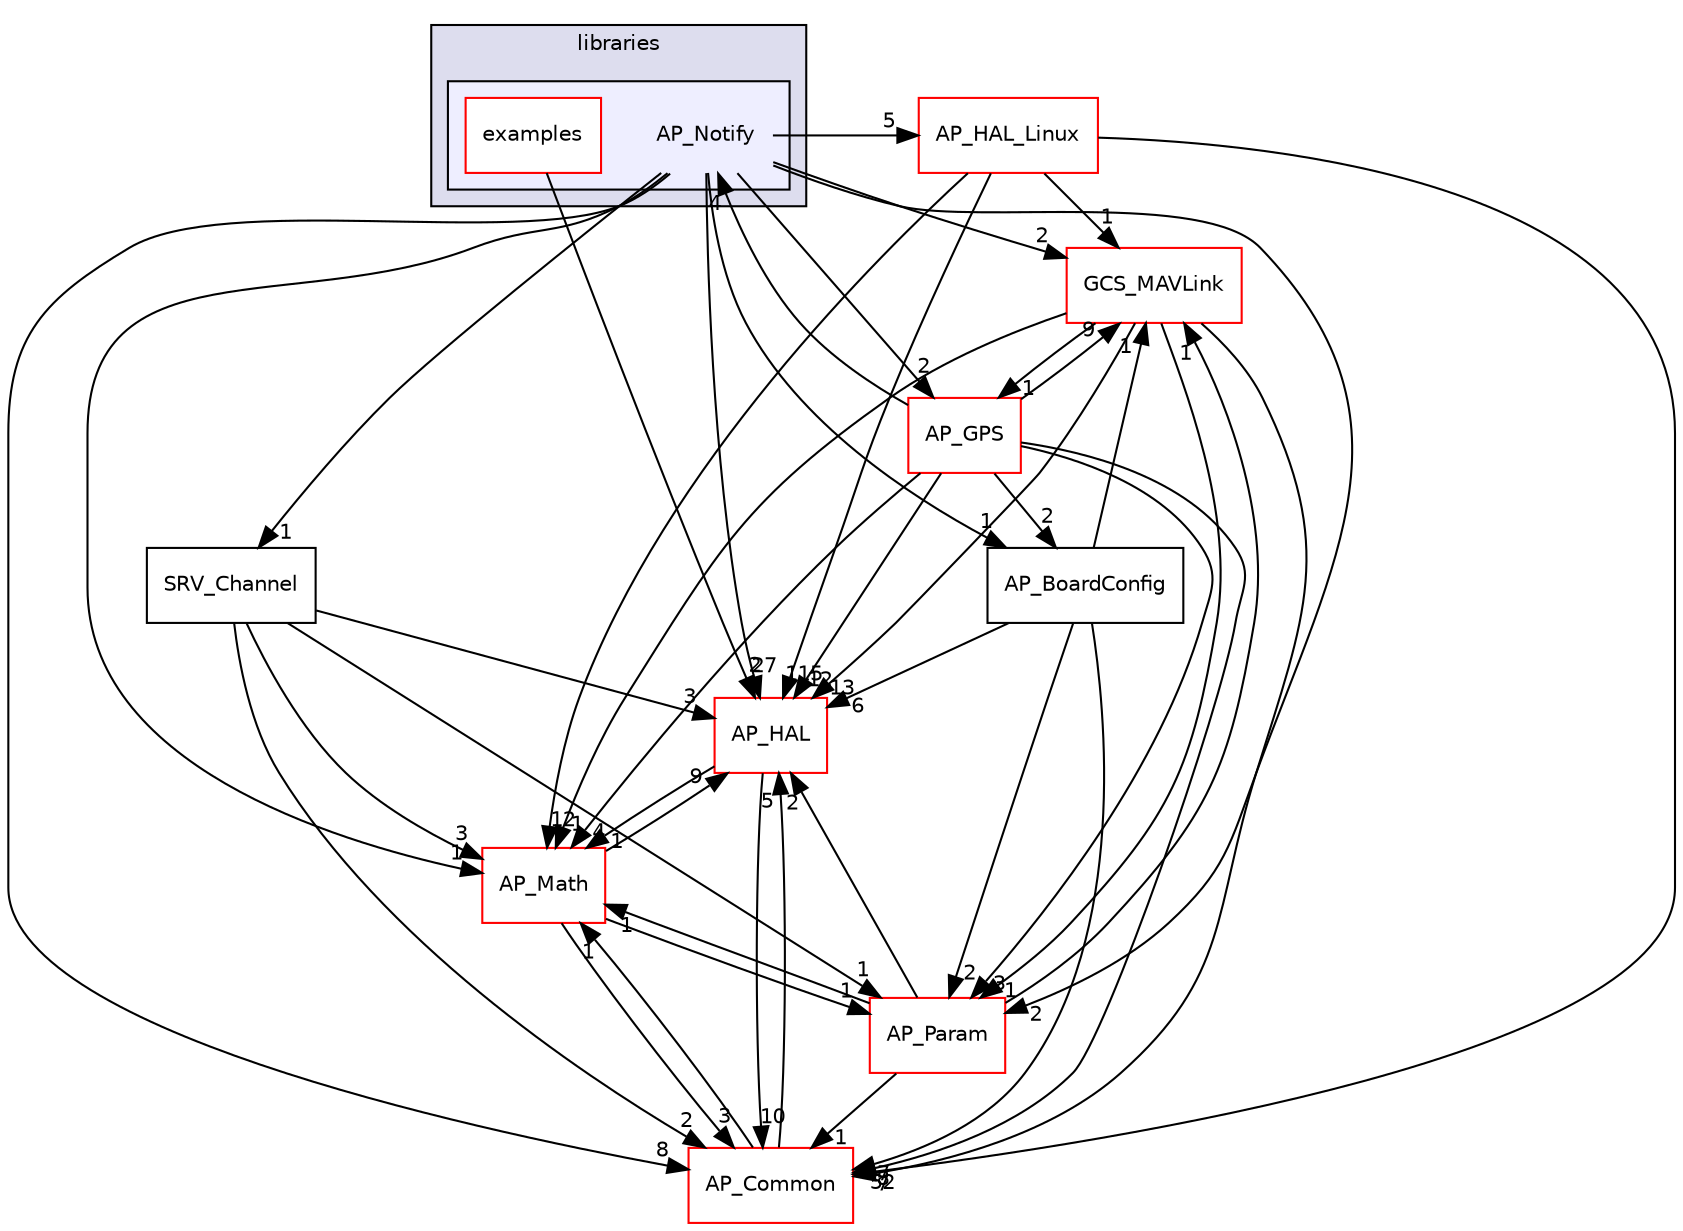 digraph "libraries/AP_Notify" {
  compound=true
  node [ fontsize="10", fontname="Helvetica"];
  edge [ labelfontsize="10", labelfontname="Helvetica"];
  subgraph clusterdir_bc0718b08fb2015b8e59c47b2805f60c {
    graph [ bgcolor="#ddddee", pencolor="black", label="libraries" fontname="Helvetica", fontsize="10", URL="dir_bc0718b08fb2015b8e59c47b2805f60c.html"]
  subgraph clusterdir_e79ddc13cd2b4faf04987f849586d280 {
    graph [ bgcolor="#eeeeff", pencolor="black", label="" URL="dir_e79ddc13cd2b4faf04987f849586d280.html"];
    dir_e79ddc13cd2b4faf04987f849586d280 [shape=plaintext label="AP_Notify"];
    dir_69d98d96a1c69ed2a5b642d4a11027ea [shape=box label="examples" color="red" fillcolor="white" style="filled" URL="dir_69d98d96a1c69ed2a5b642d4a11027ea.html"];
  }
  }
  dir_8368ee2f250655722bce4ae7bccd6615 [shape=box label="AP_HAL_Linux" fillcolor="white" style="filled" color="red" URL="dir_8368ee2f250655722bce4ae7bccd6615.html"];
  dir_be870cb78c6e1bc08f9e4388e1828b4d [shape=box label="GCS_MAVLink" fillcolor="white" style="filled" color="red" URL="dir_be870cb78c6e1bc08f9e4388e1828b4d.html"];
  dir_1cbc10423b2512b31103883361e0123b [shape=box label="AP_HAL" fillcolor="white" style="filled" color="red" URL="dir_1cbc10423b2512b31103883361e0123b.html"];
  dir_200d929b8d5577e7f19dc05ce443c612 [shape=box label="AP_Param" fillcolor="white" style="filled" color="red" URL="dir_200d929b8d5577e7f19dc05ce443c612.html"];
  dir_dc27bcd5d3e114c391ea7ea0e777b78e [shape=box label="AP_GPS" fillcolor="white" style="filled" color="red" URL="dir_dc27bcd5d3e114c391ea7ea0e777b78e.html"];
  dir_7c0f4bc6f9f3fcba9f67ba121904eead [shape=box label="SRV_Channel" URL="dir_7c0f4bc6f9f3fcba9f67ba121904eead.html"];
  dir_93fb9127672489656ce87df72f6e986d [shape=box label="AP_Math" fillcolor="white" style="filled" color="red" URL="dir_93fb9127672489656ce87df72f6e986d.html"];
  dir_30f1dfa80a719733e6e74d74b0ee38c1 [shape=box label="AP_BoardConfig" URL="dir_30f1dfa80a719733e6e74d74b0ee38c1.html"];
  dir_df3f4256615fd4197927a84a019a8bd8 [shape=box label="AP_Common" fillcolor="white" style="filled" color="red" URL="dir_df3f4256615fd4197927a84a019a8bd8.html"];
  dir_8368ee2f250655722bce4ae7bccd6615->dir_be870cb78c6e1bc08f9e4388e1828b4d [headlabel="1", labeldistance=1.5 headhref="dir_000067_000179.html"];
  dir_8368ee2f250655722bce4ae7bccd6615->dir_1cbc10423b2512b31103883361e0123b [headlabel="115", labeldistance=1.5 headhref="dir_000067_000057.html"];
  dir_8368ee2f250655722bce4ae7bccd6615->dir_93fb9127672489656ce87df72f6e986d [headlabel="12", labeldistance=1.5 headhref="dir_000067_000098.html"];
  dir_8368ee2f250655722bce4ae7bccd6615->dir_df3f4256615fd4197927a84a019a8bd8 [headlabel="52", labeldistance=1.5 headhref="dir_000067_000036.html"];
  dir_be870cb78c6e1bc08f9e4388e1828b4d->dir_1cbc10423b2512b31103883361e0123b [headlabel="13", labeldistance=1.5 headhref="dir_000179_000057.html"];
  dir_be870cb78c6e1bc08f9e4388e1828b4d->dir_200d929b8d5577e7f19dc05ce443c612 [headlabel="1", labeldistance=1.5 headhref="dir_000179_000136.html"];
  dir_be870cb78c6e1bc08f9e4388e1828b4d->dir_dc27bcd5d3e114c391ea7ea0e777b78e [headlabel="1", labeldistance=1.5 headhref="dir_000179_000051.html"];
  dir_be870cb78c6e1bc08f9e4388e1828b4d->dir_93fb9127672489656ce87df72f6e986d [headlabel="1", labeldistance=1.5 headhref="dir_000179_000098.html"];
  dir_be870cb78c6e1bc08f9e4388e1828b4d->dir_df3f4256615fd4197927a84a019a8bd8 [headlabel="7", labeldistance=1.5 headhref="dir_000179_000036.html"];
  dir_e79ddc13cd2b4faf04987f849586d280->dir_8368ee2f250655722bce4ae7bccd6615 [headlabel="5", labeldistance=1.5 headhref="dir_000127_000067.html"];
  dir_e79ddc13cd2b4faf04987f849586d280->dir_be870cb78c6e1bc08f9e4388e1828b4d [headlabel="2", labeldistance=1.5 headhref="dir_000127_000179.html"];
  dir_e79ddc13cd2b4faf04987f849586d280->dir_1cbc10423b2512b31103883361e0123b [headlabel="27", labeldistance=1.5 headhref="dir_000127_000057.html"];
  dir_e79ddc13cd2b4faf04987f849586d280->dir_200d929b8d5577e7f19dc05ce443c612 [headlabel="2", labeldistance=1.5 headhref="dir_000127_000136.html"];
  dir_e79ddc13cd2b4faf04987f849586d280->dir_dc27bcd5d3e114c391ea7ea0e777b78e [headlabel="2", labeldistance=1.5 headhref="dir_000127_000051.html"];
  dir_e79ddc13cd2b4faf04987f849586d280->dir_7c0f4bc6f9f3fcba9f67ba121904eead [headlabel="1", labeldistance=1.5 headhref="dir_000127_000190.html"];
  dir_e79ddc13cd2b4faf04987f849586d280->dir_93fb9127672489656ce87df72f6e986d [headlabel="1", labeldistance=1.5 headhref="dir_000127_000098.html"];
  dir_e79ddc13cd2b4faf04987f849586d280->dir_30f1dfa80a719733e6e74d74b0ee38c1 [headlabel="1", labeldistance=1.5 headhref="dir_000127_000032.html"];
  dir_e79ddc13cd2b4faf04987f849586d280->dir_df3f4256615fd4197927a84a019a8bd8 [headlabel="8", labeldistance=1.5 headhref="dir_000127_000036.html"];
  dir_1cbc10423b2512b31103883361e0123b->dir_93fb9127672489656ce87df72f6e986d [headlabel="1", labeldistance=1.5 headhref="dir_000057_000098.html"];
  dir_1cbc10423b2512b31103883361e0123b->dir_df3f4256615fd4197927a84a019a8bd8 [headlabel="10", labeldistance=1.5 headhref="dir_000057_000036.html"];
  dir_200d929b8d5577e7f19dc05ce443c612->dir_be870cb78c6e1bc08f9e4388e1828b4d [headlabel="1", labeldistance=1.5 headhref="dir_000136_000179.html"];
  dir_200d929b8d5577e7f19dc05ce443c612->dir_1cbc10423b2512b31103883361e0123b [headlabel="2", labeldistance=1.5 headhref="dir_000136_000057.html"];
  dir_200d929b8d5577e7f19dc05ce443c612->dir_93fb9127672489656ce87df72f6e986d [headlabel="1", labeldistance=1.5 headhref="dir_000136_000098.html"];
  dir_200d929b8d5577e7f19dc05ce443c612->dir_df3f4256615fd4197927a84a019a8bd8 [headlabel="1", labeldistance=1.5 headhref="dir_000136_000036.html"];
  dir_69d98d96a1c69ed2a5b642d4a11027ea->dir_1cbc10423b2512b31103883361e0123b [headlabel="2", labeldistance=1.5 headhref="dir_000128_000057.html"];
  dir_dc27bcd5d3e114c391ea7ea0e777b78e->dir_be870cb78c6e1bc08f9e4388e1828b4d [headlabel="9", labeldistance=1.5 headhref="dir_000051_000179.html"];
  dir_dc27bcd5d3e114c391ea7ea0e777b78e->dir_e79ddc13cd2b4faf04987f849586d280 [headlabel="4", labeldistance=1.5 headhref="dir_000051_000127.html"];
  dir_dc27bcd5d3e114c391ea7ea0e777b78e->dir_1cbc10423b2512b31103883361e0123b [headlabel="12", labeldistance=1.5 headhref="dir_000051_000057.html"];
  dir_dc27bcd5d3e114c391ea7ea0e777b78e->dir_200d929b8d5577e7f19dc05ce443c612 [headlabel="3", labeldistance=1.5 headhref="dir_000051_000136.html"];
  dir_dc27bcd5d3e114c391ea7ea0e777b78e->dir_93fb9127672489656ce87df72f6e986d [headlabel="4", labeldistance=1.5 headhref="dir_000051_000098.html"];
  dir_dc27bcd5d3e114c391ea7ea0e777b78e->dir_30f1dfa80a719733e6e74d74b0ee38c1 [headlabel="2", labeldistance=1.5 headhref="dir_000051_000032.html"];
  dir_dc27bcd5d3e114c391ea7ea0e777b78e->dir_df3f4256615fd4197927a84a019a8bd8 [headlabel="8", labeldistance=1.5 headhref="dir_000051_000036.html"];
  dir_7c0f4bc6f9f3fcba9f67ba121904eead->dir_1cbc10423b2512b31103883361e0123b [headlabel="3", labeldistance=1.5 headhref="dir_000190_000057.html"];
  dir_7c0f4bc6f9f3fcba9f67ba121904eead->dir_200d929b8d5577e7f19dc05ce443c612 [headlabel="1", labeldistance=1.5 headhref="dir_000190_000136.html"];
  dir_7c0f4bc6f9f3fcba9f67ba121904eead->dir_93fb9127672489656ce87df72f6e986d [headlabel="3", labeldistance=1.5 headhref="dir_000190_000098.html"];
  dir_7c0f4bc6f9f3fcba9f67ba121904eead->dir_df3f4256615fd4197927a84a019a8bd8 [headlabel="2", labeldistance=1.5 headhref="dir_000190_000036.html"];
  dir_93fb9127672489656ce87df72f6e986d->dir_1cbc10423b2512b31103883361e0123b [headlabel="9", labeldistance=1.5 headhref="dir_000098_000057.html"];
  dir_93fb9127672489656ce87df72f6e986d->dir_200d929b8d5577e7f19dc05ce443c612 [headlabel="1", labeldistance=1.5 headhref="dir_000098_000136.html"];
  dir_93fb9127672489656ce87df72f6e986d->dir_df3f4256615fd4197927a84a019a8bd8 [headlabel="3", labeldistance=1.5 headhref="dir_000098_000036.html"];
  dir_30f1dfa80a719733e6e74d74b0ee38c1->dir_be870cb78c6e1bc08f9e4388e1828b4d [headlabel="1", labeldistance=1.5 headhref="dir_000032_000179.html"];
  dir_30f1dfa80a719733e6e74d74b0ee38c1->dir_1cbc10423b2512b31103883361e0123b [headlabel="6", labeldistance=1.5 headhref="dir_000032_000057.html"];
  dir_30f1dfa80a719733e6e74d74b0ee38c1->dir_200d929b8d5577e7f19dc05ce443c612 [headlabel="2", labeldistance=1.5 headhref="dir_000032_000136.html"];
  dir_30f1dfa80a719733e6e74d74b0ee38c1->dir_df3f4256615fd4197927a84a019a8bd8 [headlabel="7", labeldistance=1.5 headhref="dir_000032_000036.html"];
  dir_df3f4256615fd4197927a84a019a8bd8->dir_1cbc10423b2512b31103883361e0123b [headlabel="5", labeldistance=1.5 headhref="dir_000036_000057.html"];
  dir_df3f4256615fd4197927a84a019a8bd8->dir_93fb9127672489656ce87df72f6e986d [headlabel="1", labeldistance=1.5 headhref="dir_000036_000098.html"];
}
